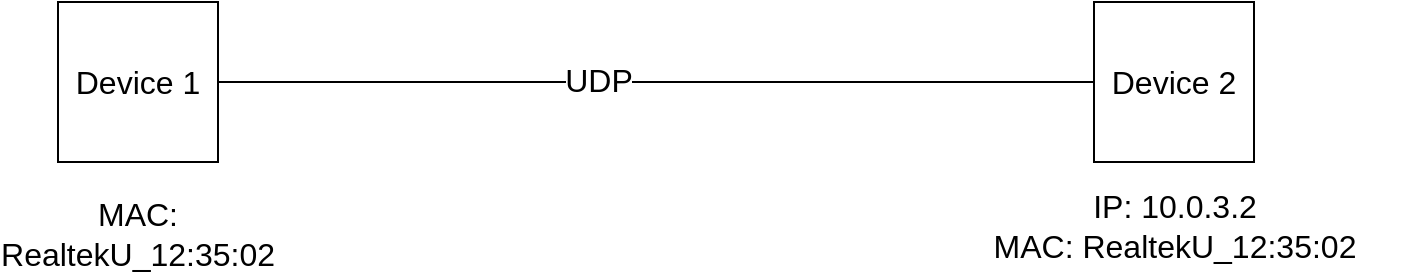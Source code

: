 <mxfile version="21.6.6" type="device">
  <diagram name="Page-1" id="93JwyqKeXzGkYX_SisqT">
    <mxGraphModel dx="1144" dy="876" grid="0" gridSize="10" guides="1" tooltips="1" connect="1" arrows="1" fold="1" page="0" pageScale="1" pageWidth="850" pageHeight="1100" math="0" shadow="0">
      <root>
        <mxCell id="0" />
        <mxCell id="1" parent="0" />
        <mxCell id="P35z_jEAowUVgM2IOSMm-1" value="Device 1" style="whiteSpace=wrap;html=1;aspect=fixed;fontSize=16;" vertex="1" parent="1">
          <mxGeometry x="-149" y="108" width="80" height="80" as="geometry" />
        </mxCell>
        <mxCell id="P35z_jEAowUVgM2IOSMm-2" value="MAC: RealtekU_12:35:02" style="text;html=1;strokeColor=none;fillColor=none;align=center;verticalAlign=middle;whiteSpace=wrap;rounded=0;fontSize=16;" vertex="1" parent="1">
          <mxGeometry x="-139" y="209" width="60" height="30" as="geometry" />
        </mxCell>
        <mxCell id="P35z_jEAowUVgM2IOSMm-6" value="Device 2" style="whiteSpace=wrap;html=1;aspect=fixed;fontSize=16;" vertex="1" parent="1">
          <mxGeometry x="369" y="108" width="80" height="80" as="geometry" />
        </mxCell>
        <mxCell id="P35z_jEAowUVgM2IOSMm-7" value="" style="endArrow=none;html=1;rounded=0;fontSize=12;startSize=8;endSize=8;curved=1;entryX=0;entryY=0.5;entryDx=0;entryDy=0;exitX=1;exitY=0.5;exitDx=0;exitDy=0;" edge="1" parent="1" source="P35z_jEAowUVgM2IOSMm-1" target="P35z_jEAowUVgM2IOSMm-6">
          <mxGeometry width="50" height="50" relative="1" as="geometry">
            <mxPoint x="10" y="395" as="sourcePoint" />
            <mxPoint x="60" y="345" as="targetPoint" />
          </mxGeometry>
        </mxCell>
        <mxCell id="P35z_jEAowUVgM2IOSMm-9" value="UDP" style="edgeLabel;html=1;align=center;verticalAlign=middle;resizable=0;points=[];fontSize=16;" vertex="1" connectable="0" parent="P35z_jEAowUVgM2IOSMm-7">
          <mxGeometry x="-0.136" y="1" relative="1" as="geometry">
            <mxPoint x="1" as="offset" />
          </mxGeometry>
        </mxCell>
        <mxCell id="P35z_jEAowUVgM2IOSMm-8" value="IP: 10.0.3.2&lt;br&gt;MAC: RealtekU_12:35:02" style="text;html=1;strokeColor=none;fillColor=none;align=center;verticalAlign=middle;whiteSpace=wrap;rounded=0;fontSize=16;" vertex="1" parent="1">
          <mxGeometry x="292.5" y="205" width="233" height="30" as="geometry" />
        </mxCell>
      </root>
    </mxGraphModel>
  </diagram>
</mxfile>
